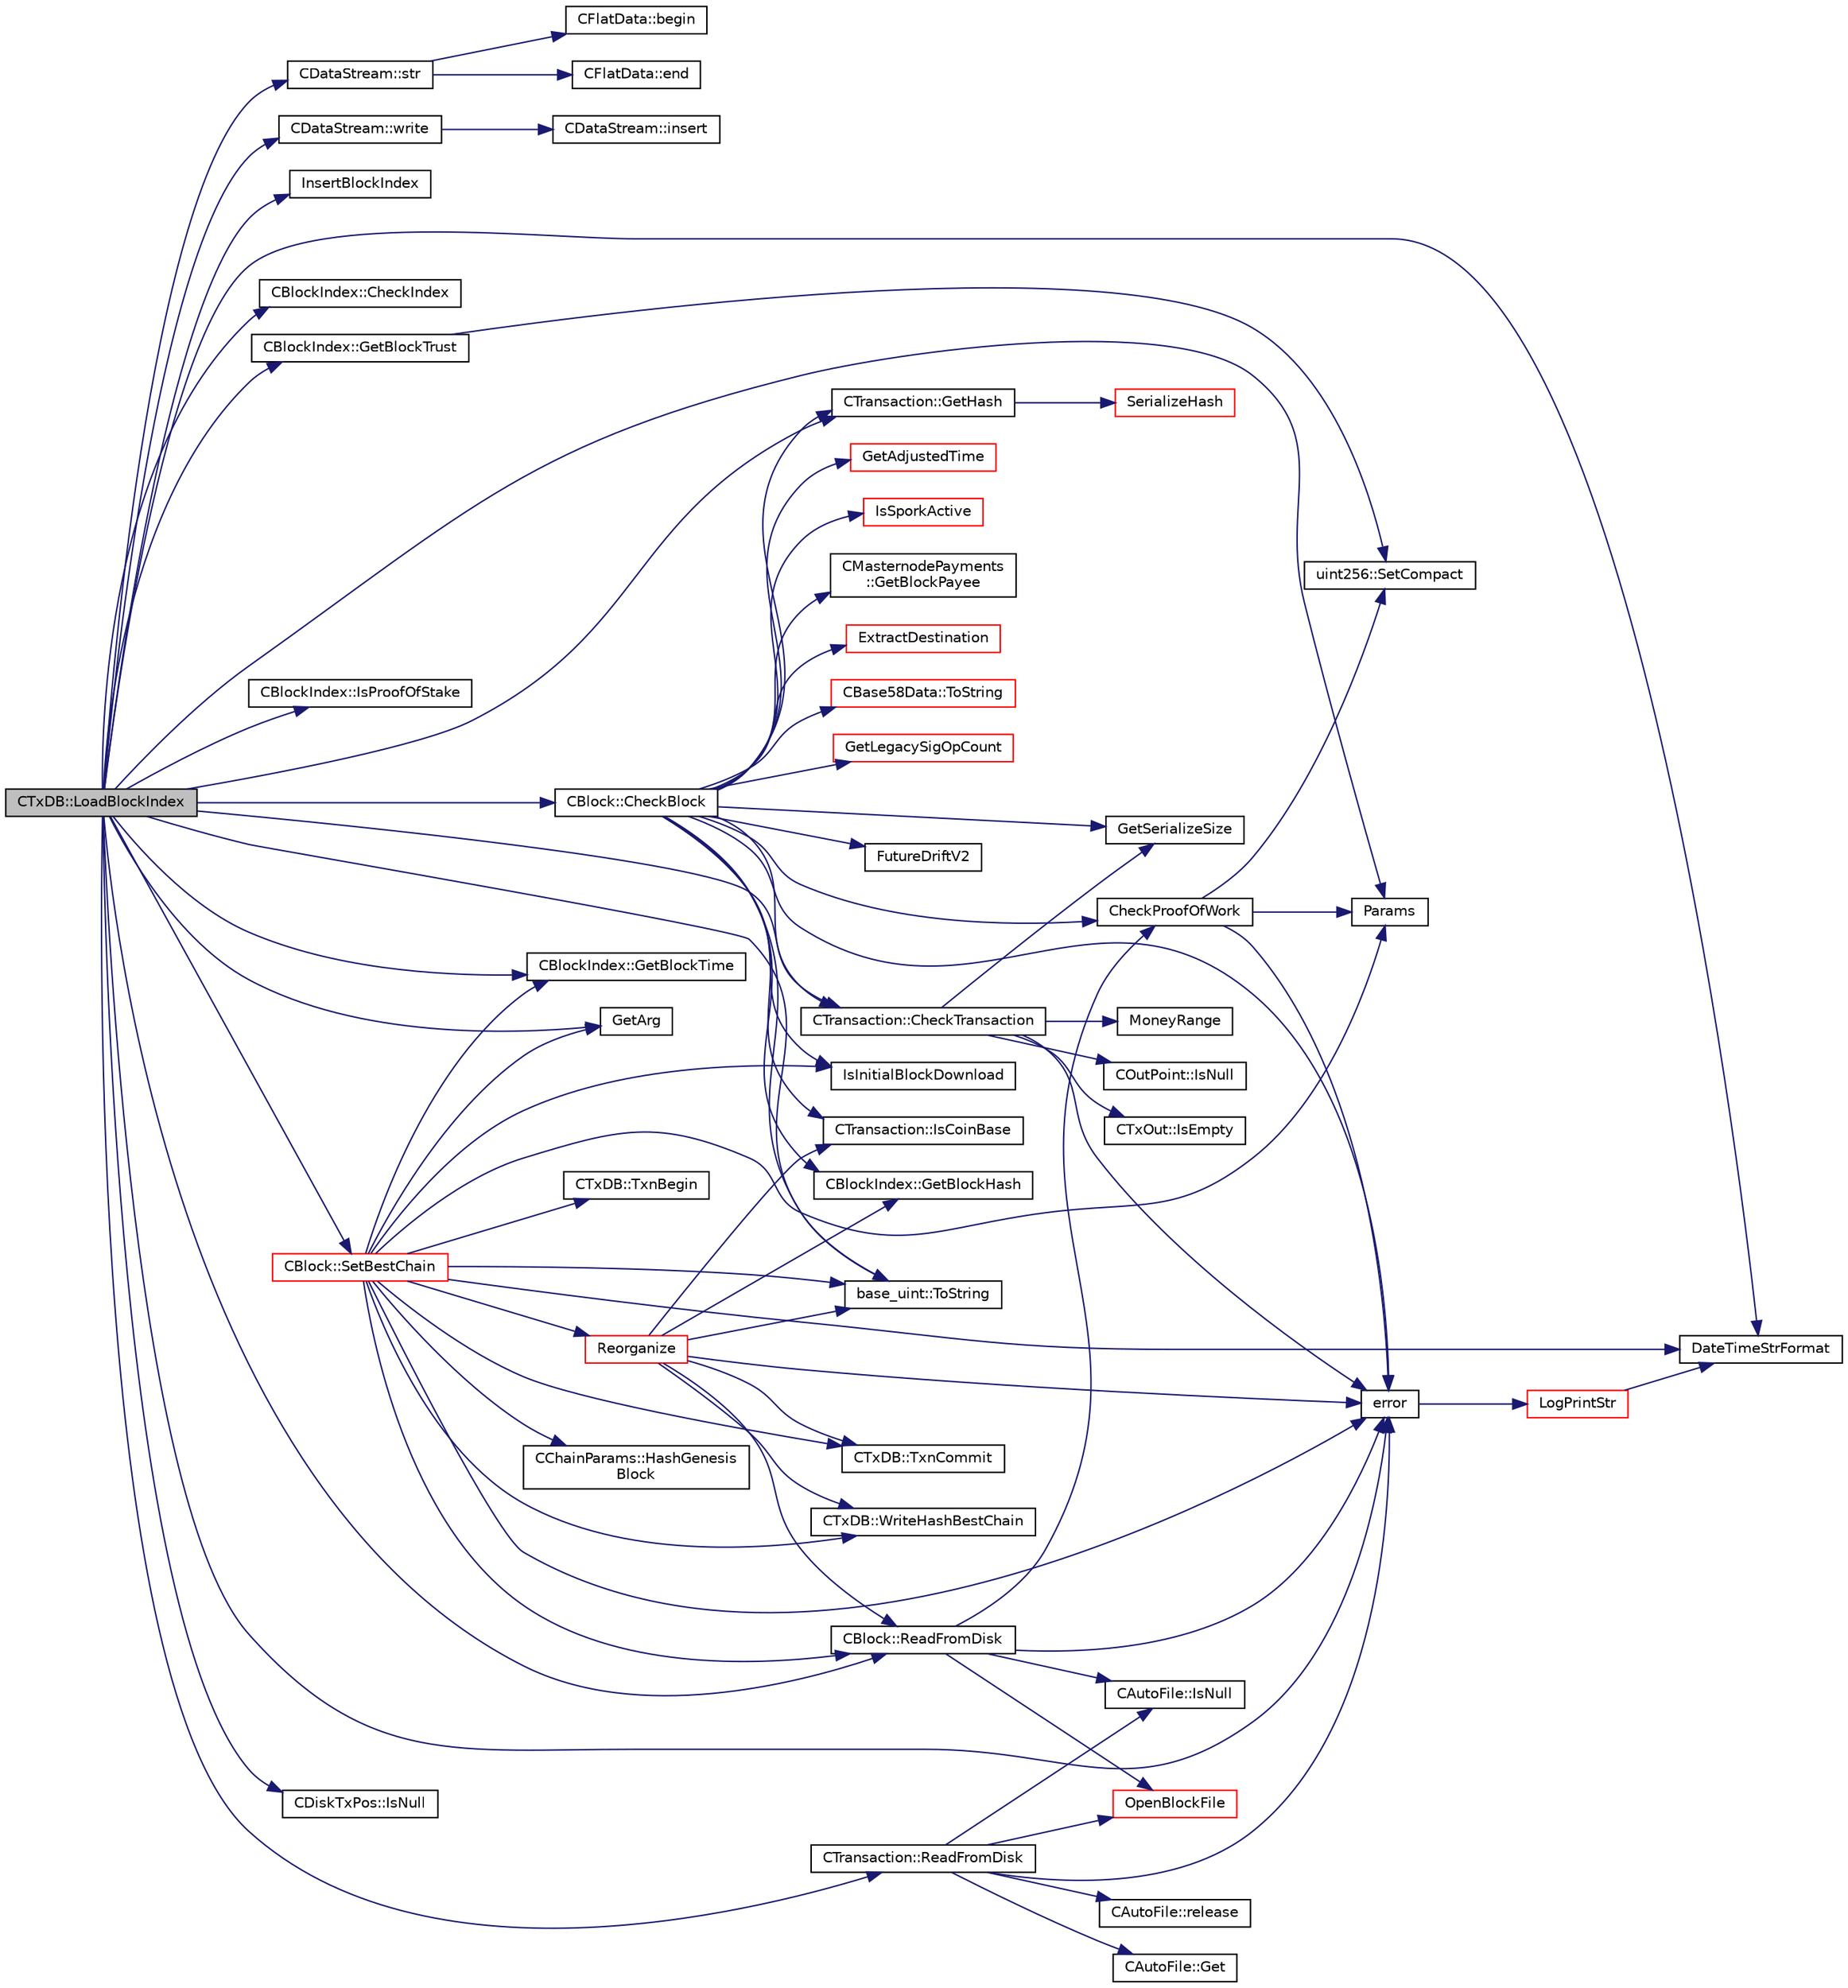 digraph "CTxDB::LoadBlockIndex"
{
  edge [fontname="Helvetica",fontsize="10",labelfontname="Helvetica",labelfontsize="10"];
  node [fontname="Helvetica",fontsize="10",shape=record];
  rankdir="LR";
  Node176 [label="CTxDB::LoadBlockIndex",height=0.2,width=0.4,color="black", fillcolor="grey75", style="filled", fontcolor="black"];
  Node176 -> Node177 [color="midnightblue",fontsize="10",style="solid",fontname="Helvetica"];
  Node177 [label="CDataStream::str",height=0.2,width=0.4,color="black", fillcolor="white", style="filled",URL="$d5/d41/class_c_data_stream.html#aac770a2b809917189c4476ee899b2d8b"];
  Node177 -> Node178 [color="midnightblue",fontsize="10",style="solid",fontname="Helvetica"];
  Node178 [label="CFlatData::begin",height=0.2,width=0.4,color="black", fillcolor="white", style="filled",URL="$d8/d4d/class_c_flat_data.html#ac8131cc3aec84905d7786fb19ff8953d"];
  Node177 -> Node179 [color="midnightblue",fontsize="10",style="solid",fontname="Helvetica"];
  Node179 [label="CFlatData::end",height=0.2,width=0.4,color="black", fillcolor="white", style="filled",URL="$d8/d4d/class_c_flat_data.html#ae88ae9f4121ff18aa8e29a3a40d7ee67"];
  Node176 -> Node180 [color="midnightblue",fontsize="10",style="solid",fontname="Helvetica"];
  Node180 [label="CDataStream::write",height=0.2,width=0.4,color="black", fillcolor="white", style="filled",URL="$d5/d41/class_c_data_stream.html#abcab3fa1be7676ffdb34908ec7c84b78"];
  Node180 -> Node181 [color="midnightblue",fontsize="10",style="solid",fontname="Helvetica"];
  Node181 [label="CDataStream::insert",height=0.2,width=0.4,color="black", fillcolor="white", style="filled",URL="$d5/d41/class_c_data_stream.html#a191a18802fbc0861ae118d79d33088dc"];
  Node176 -> Node182 [color="midnightblue",fontsize="10",style="solid",fontname="Helvetica"];
  Node182 [label="InsertBlockIndex",height=0.2,width=0.4,color="black", fillcolor="white", style="filled",URL="$dc/d9c/txdb-leveldb_8cpp.html#a2dc40325eb0af48a1a85e92a231c6855"];
  Node176 -> Node183 [color="midnightblue",fontsize="10",style="solid",fontname="Helvetica"];
  Node183 [label="Params",height=0.2,width=0.4,color="black", fillcolor="white", style="filled",URL="$df/dbf/chainparams_8cpp.html#ace5c5b706d71a324a417dd2db394fd4a",tooltip="Return the currently selected parameters. "];
  Node176 -> Node184 [color="midnightblue",fontsize="10",style="solid",fontname="Helvetica"];
  Node184 [label="CBlockIndex::CheckIndex",height=0.2,width=0.4,color="black", fillcolor="white", style="filled",URL="$d3/dbd/class_c_block_index.html#a0e48b62aaeb3075b6d86e96639562ef4"];
  Node176 -> Node185 [color="midnightblue",fontsize="10",style="solid",fontname="Helvetica"];
  Node185 [label="error",height=0.2,width=0.4,color="black", fillcolor="white", style="filled",URL="$d8/d3c/util_8h.html#af8985880cf4ef26df0a5aa2ffcb76662"];
  Node185 -> Node186 [color="midnightblue",fontsize="10",style="solid",fontname="Helvetica"];
  Node186 [label="LogPrintStr",height=0.2,width=0.4,color="red", fillcolor="white", style="filled",URL="$d8/d3c/util_8h.html#afd4c3002b2797c0560adddb6af3ca1da"];
  Node186 -> Node192 [color="midnightblue",fontsize="10",style="solid",fontname="Helvetica"];
  Node192 [label="DateTimeStrFormat",height=0.2,width=0.4,color="black", fillcolor="white", style="filled",URL="$df/d2d/util_8cpp.html#a749bc6776c8ec72d7c5e4dea56aee415"];
  Node176 -> Node194 [color="midnightblue",fontsize="10",style="solid",fontname="Helvetica"];
  Node194 [label="CBlockIndex::IsProofOfStake",height=0.2,width=0.4,color="black", fillcolor="white", style="filled",URL="$d3/dbd/class_c_block_index.html#a2438a891e9d43821c0d99e1bdac56fde"];
  Node176 -> Node195 [color="midnightblue",fontsize="10",style="solid",fontname="Helvetica"];
  Node195 [label="CBlockIndex::GetBlockTrust",height=0.2,width=0.4,color="black", fillcolor="white", style="filled",URL="$d3/dbd/class_c_block_index.html#a59372ec3586ce89140acf3affc6e1f70"];
  Node195 -> Node196 [color="midnightblue",fontsize="10",style="solid",fontname="Helvetica"];
  Node196 [label="uint256::SetCompact",height=0.2,width=0.4,color="black", fillcolor="white", style="filled",URL="$d2/d86/classuint256.html#a54bc91c8535c43f881bba1fdb11ca7fa",tooltip="The \"compact\" format is a representation of a whole number N using an unsigned 32bit number similar t..."];
  Node176 -> Node197 [color="midnightblue",fontsize="10",style="solid",fontname="Helvetica"];
  Node197 [label="base_uint::ToString",height=0.2,width=0.4,color="black", fillcolor="white", style="filled",URL="$da/df7/classbase__uint.html#acccba4d9d51a0c36261718ca0cbb293b"];
  Node176 -> Node192 [color="midnightblue",fontsize="10",style="solid",fontname="Helvetica"];
  Node176 -> Node198 [color="midnightblue",fontsize="10",style="solid",fontname="Helvetica"];
  Node198 [label="CBlockIndex::GetBlockTime",height=0.2,width=0.4,color="black", fillcolor="white", style="filled",URL="$d3/dbd/class_c_block_index.html#a9fe0d4463c07c466f66252e8eec25f5c"];
  Node176 -> Node199 [color="midnightblue",fontsize="10",style="solid",fontname="Helvetica"];
  Node199 [label="GetArg",height=0.2,width=0.4,color="black", fillcolor="white", style="filled",URL="$df/d2d/util_8cpp.html#a24f685720bf40370e5bd2a192ad50cd8",tooltip="Return string argument or default value. "];
  Node176 -> Node200 [color="midnightblue",fontsize="10",style="solid",fontname="Helvetica"];
  Node200 [label="CBlock::ReadFromDisk",height=0.2,width=0.4,color="black", fillcolor="white", style="filled",URL="$d3/d51/class_c_block.html#a77a1b1e9902e1e557d762f5a5f325cd8"];
  Node200 -> Node201 [color="midnightblue",fontsize="10",style="solid",fontname="Helvetica"];
  Node201 [label="OpenBlockFile",height=0.2,width=0.4,color="red", fillcolor="white", style="filled",URL="$d4/dbf/main_8h.html#acaa494f20aefb99c5f5f9022a97d0040"];
  Node200 -> Node203 [color="midnightblue",fontsize="10",style="solid",fontname="Helvetica"];
  Node203 [label="CAutoFile::IsNull",height=0.2,width=0.4,color="black", fillcolor="white", style="filled",URL="$df/dc9/class_c_auto_file.html#a7fd47268b6d85a89acafdb73559f8e78",tooltip="Return true if the wrapped FILE* is NULL, false otherwise. "];
  Node200 -> Node185 [color="midnightblue",fontsize="10",style="solid",fontname="Helvetica"];
  Node200 -> Node204 [color="midnightblue",fontsize="10",style="solid",fontname="Helvetica"];
  Node204 [label="CheckProofOfWork",height=0.2,width=0.4,color="black", fillcolor="white", style="filled",URL="$d1/d08/proofs_8cpp.html#a20a76dbc6ac5b8a6e0aaef85522b1069",tooltip="Check whether a block hash satisfies the proof-of-work requirement specified by nBits. "];
  Node204 -> Node196 [color="midnightblue",fontsize="10",style="solid",fontname="Helvetica"];
  Node204 -> Node183 [color="midnightblue",fontsize="10",style="solid",fontname="Helvetica"];
  Node204 -> Node185 [color="midnightblue",fontsize="10",style="solid",fontname="Helvetica"];
  Node176 -> Node205 [color="midnightblue",fontsize="10",style="solid",fontname="Helvetica"];
  Node205 [label="CBlock::CheckBlock",height=0.2,width=0.4,color="black", fillcolor="white", style="filled",URL="$d3/d51/class_c_block.html#a423d19b5a2bf03e26cd412976df3ab20"];
  Node205 -> Node206 [color="midnightblue",fontsize="10",style="solid",fontname="Helvetica"];
  Node206 [label="GetSerializeSize",height=0.2,width=0.4,color="black", fillcolor="white", style="filled",URL="$df/d9d/serialize_8h.html#a48239e478ae730373d1984fe304ca025"];
  Node205 -> Node185 [color="midnightblue",fontsize="10",style="solid",fontname="Helvetica"];
  Node205 -> Node204 [color="midnightblue",fontsize="10",style="solid",fontname="Helvetica"];
  Node205 -> Node207 [color="midnightblue",fontsize="10",style="solid",fontname="Helvetica"];
  Node207 [label="FutureDriftV2",height=0.2,width=0.4,color="black", fillcolor="white", style="filled",URL="$d4/dbf/main_8h.html#a8ee438ddf693ec1d68339a306a0b4d30"];
  Node205 -> Node208 [color="midnightblue",fontsize="10",style="solid",fontname="Helvetica"];
  Node208 [label="GetAdjustedTime",height=0.2,width=0.4,color="red", fillcolor="white", style="filled",URL="$df/d2d/util_8cpp.html#a09f81b9c7650f898cf3cf305b87547e6"];
  Node205 -> Node210 [color="midnightblue",fontsize="10",style="solid",fontname="Helvetica"];
  Node210 [label="IsSporkActive",height=0.2,width=0.4,color="red", fillcolor="white", style="filled",URL="$df/d0d/spork_8cpp.html#a3305663176e21e81c80dc951a7f8ea5e"];
  Node205 -> Node211 [color="midnightblue",fontsize="10",style="solid",fontname="Helvetica"];
  Node211 [label="CTransaction::IsCoinBase",height=0.2,width=0.4,color="black", fillcolor="white", style="filled",URL="$df/d43/class_c_transaction.html#a96256e8ac1bf79ad9c057e48c41132dd"];
  Node205 -> Node212 [color="midnightblue",fontsize="10",style="solid",fontname="Helvetica"];
  Node212 [label="CTransaction::GetHash",height=0.2,width=0.4,color="black", fillcolor="white", style="filled",URL="$df/d43/class_c_transaction.html#a0b46d80e82ca324e82c2ce3fc1492bfa"];
  Node212 -> Node213 [color="midnightblue",fontsize="10",style="solid",fontname="Helvetica"];
  Node213 [label="SerializeHash",height=0.2,width=0.4,color="red", fillcolor="white", style="filled",URL="$db/dfb/hash_8h.html#a6de694e43f17c62025c6883965b65e63"];
  Node205 -> Node197 [color="midnightblue",fontsize="10",style="solid",fontname="Helvetica"];
  Node205 -> Node215 [color="midnightblue",fontsize="10",style="solid",fontname="Helvetica"];
  Node215 [label="IsInitialBlockDownload",height=0.2,width=0.4,color="black", fillcolor="white", style="filled",URL="$df/d0a/main_8cpp.html#a5edcd96316574fd4a7f3ae0922a5cfd6",tooltip="Check whether we are doing an initial block download (synchronizing from disk or network) ..."];
  Node205 -> Node216 [color="midnightblue",fontsize="10",style="solid",fontname="Helvetica"];
  Node216 [label="CBlockIndex::GetBlockHash",height=0.2,width=0.4,color="black", fillcolor="white", style="filled",URL="$d3/dbd/class_c_block_index.html#a98490a2788c65cdd6ae9002b004dd74c"];
  Node205 -> Node217 [color="midnightblue",fontsize="10",style="solid",fontname="Helvetica"];
  Node217 [label="CMasternodePayments\l::GetBlockPayee",height=0.2,width=0.4,color="black", fillcolor="white", style="filled",URL="$dc/d9a/class_c_masternode_payments.html#a6d316a2dcf870a56db182f63f1fe48a8"];
  Node205 -> Node218 [color="midnightblue",fontsize="10",style="solid",fontname="Helvetica"];
  Node218 [label="ExtractDestination",height=0.2,width=0.4,color="red", fillcolor="white", style="filled",URL="$dd/d0f/script_8cpp.html#a951f7e601746ae076afdf3169ecca2fc"];
  Node205 -> Node228 [color="midnightblue",fontsize="10",style="solid",fontname="Helvetica"];
  Node228 [label="CBase58Data::ToString",height=0.2,width=0.4,color="red", fillcolor="white", style="filled",URL="$d2/d08/class_c_base58_data.html#a7dc91af403ca02694b3247b15604e220"];
  Node205 -> Node232 [color="midnightblue",fontsize="10",style="solid",fontname="Helvetica"];
  Node232 [label="CTransaction::CheckTransaction",height=0.2,width=0.4,color="black", fillcolor="white", style="filled",URL="$df/d43/class_c_transaction.html#a2104329681e2749baeeaaf47c0af482d"];
  Node232 -> Node185 [color="midnightblue",fontsize="10",style="solid",fontname="Helvetica"];
  Node232 -> Node206 [color="midnightblue",fontsize="10",style="solid",fontname="Helvetica"];
  Node232 -> Node233 [color="midnightblue",fontsize="10",style="solid",fontname="Helvetica"];
  Node233 [label="CTxOut::IsEmpty",height=0.2,width=0.4,color="black", fillcolor="white", style="filled",URL="$d2/db7/class_c_tx_out.html#ae5eab8e2d01f678135b8891645db6b78"];
  Node232 -> Node234 [color="midnightblue",fontsize="10",style="solid",fontname="Helvetica"];
  Node234 [label="MoneyRange",height=0.2,width=0.4,color="black", fillcolor="white", style="filled",URL="$dd/d2f/amount_8h.html#a12db56a9a1c931941f0943ecbb278aae"];
  Node232 -> Node235 [color="midnightblue",fontsize="10",style="solid",fontname="Helvetica"];
  Node235 [label="COutPoint::IsNull",height=0.2,width=0.4,color="black", fillcolor="white", style="filled",URL="$d5/d05/class_c_out_point.html#ae1516581fa2234556761f04af3a207a6"];
  Node205 -> Node236 [color="midnightblue",fontsize="10",style="solid",fontname="Helvetica"];
  Node236 [label="GetLegacySigOpCount",height=0.2,width=0.4,color="red", fillcolor="white", style="filled",URL="$df/d0a/main_8cpp.html#ad2eaf4f8542c12ea9ee1183609cc6d1a",tooltip="Count ECDSA signature operations the old-fashioned (pre-0.6) way. "];
  Node176 -> Node212 [color="midnightblue",fontsize="10",style="solid",fontname="Helvetica"];
  Node176 -> Node238 [color="midnightblue",fontsize="10",style="solid",fontname="Helvetica"];
  Node238 [label="CTransaction::ReadFromDisk",height=0.2,width=0.4,color="black", fillcolor="white", style="filled",URL="$df/d43/class_c_transaction.html#ad9d526afecbd816c385343f60c5352fd"];
  Node238 -> Node201 [color="midnightblue",fontsize="10",style="solid",fontname="Helvetica"];
  Node238 -> Node203 [color="midnightblue",fontsize="10",style="solid",fontname="Helvetica"];
  Node238 -> Node185 [color="midnightblue",fontsize="10",style="solid",fontname="Helvetica"];
  Node238 -> Node239 [color="midnightblue",fontsize="10",style="solid",fontname="Helvetica"];
  Node239 [label="CAutoFile::Get",height=0.2,width=0.4,color="black", fillcolor="white", style="filled",URL="$df/dc9/class_c_auto_file.html#a2c1ad2d25562fea82a54bdef2793a0dd",tooltip="Get wrapped FILE* without transfer of ownership. "];
  Node238 -> Node240 [color="midnightblue",fontsize="10",style="solid",fontname="Helvetica"];
  Node240 [label="CAutoFile::release",height=0.2,width=0.4,color="black", fillcolor="white", style="filled",URL="$df/dc9/class_c_auto_file.html#a25b51d94dc85c4140da0b15494ac9f8a",tooltip="Get wrapped FILE* with transfer of ownership. "];
  Node176 -> Node241 [color="midnightblue",fontsize="10",style="solid",fontname="Helvetica"];
  Node241 [label="CDiskTxPos::IsNull",height=0.2,width=0.4,color="black", fillcolor="white", style="filled",URL="$d3/d3c/class_c_disk_tx_pos.html#ae768f5311eb0662c04575a3d2bf47561"];
  Node176 -> Node232 [color="midnightblue",fontsize="10",style="solid",fontname="Helvetica"];
  Node176 -> Node242 [color="midnightblue",fontsize="10",style="solid",fontname="Helvetica"];
  Node242 [label="CBlock::SetBestChain",height=0.2,width=0.4,color="red", fillcolor="white", style="filled",URL="$d3/d51/class_c_block.html#a6e308b2d75d1cfc4a75eda36feb60ca1"];
  Node242 -> Node243 [color="midnightblue",fontsize="10",style="solid",fontname="Helvetica"];
  Node243 [label="CTxDB::TxnBegin",height=0.2,width=0.4,color="black", fillcolor="white", style="filled",URL="$d9/d8d/class_c_tx_d_b.html#af3c27c5cb8f922b5c03840feda844016"];
  Node242 -> Node185 [color="midnightblue",fontsize="10",style="solid",fontname="Helvetica"];
  Node242 -> Node183 [color="midnightblue",fontsize="10",style="solid",fontname="Helvetica"];
  Node242 -> Node244 [color="midnightblue",fontsize="10",style="solid",fontname="Helvetica"];
  Node244 [label="CChainParams::HashGenesis\lBlock",height=0.2,width=0.4,color="black", fillcolor="white", style="filled",URL="$d1/d4f/class_c_chain_params.html#a68e10a5e6ad16a5c2bfa0a8a1c8f4c4b"];
  Node242 -> Node245 [color="midnightblue",fontsize="10",style="solid",fontname="Helvetica"];
  Node245 [label="CTxDB::WriteHashBestChain",height=0.2,width=0.4,color="black", fillcolor="white", style="filled",URL="$d9/d8d/class_c_tx_d_b.html#a2cf58de69c1c07e500a1f8d0b0709476"];
  Node242 -> Node246 [color="midnightblue",fontsize="10",style="solid",fontname="Helvetica"];
  Node246 [label="CTxDB::TxnCommit",height=0.2,width=0.4,color="black", fillcolor="white", style="filled",URL="$d9/d8d/class_c_tx_d_b.html#aff04f078df2fc3640d559ce62fc9a6a2"];
  Node242 -> Node247 [color="midnightblue",fontsize="10",style="solid",fontname="Helvetica"];
  Node247 [label="Reorganize",height=0.2,width=0.4,color="red", fillcolor="white", style="filled",URL="$df/d0a/main_8cpp.html#ad8e09920f5a3ce2670c5efa26ef65227"];
  Node247 -> Node185 [color="midnightblue",fontsize="10",style="solid",fontname="Helvetica"];
  Node247 -> Node216 [color="midnightblue",fontsize="10",style="solid",fontname="Helvetica"];
  Node247 -> Node197 [color="midnightblue",fontsize="10",style="solid",fontname="Helvetica"];
  Node247 -> Node200 [color="midnightblue",fontsize="10",style="solid",fontname="Helvetica"];
  Node247 -> Node211 [color="midnightblue",fontsize="10",style="solid",fontname="Helvetica"];
  Node247 -> Node245 [color="midnightblue",fontsize="10",style="solid",fontname="Helvetica"];
  Node247 -> Node246 [color="midnightblue",fontsize="10",style="solid",fontname="Helvetica"];
  Node242 -> Node200 [color="midnightblue",fontsize="10",style="solid",fontname="Helvetica"];
  Node242 -> Node215 [color="midnightblue",fontsize="10",style="solid",fontname="Helvetica"];
  Node242 -> Node197 [color="midnightblue",fontsize="10",style="solid",fontname="Helvetica"];
  Node242 -> Node192 [color="midnightblue",fontsize="10",style="solid",fontname="Helvetica"];
  Node242 -> Node198 [color="midnightblue",fontsize="10",style="solid",fontname="Helvetica"];
  Node242 -> Node199 [color="midnightblue",fontsize="10",style="solid",fontname="Helvetica"];
}

